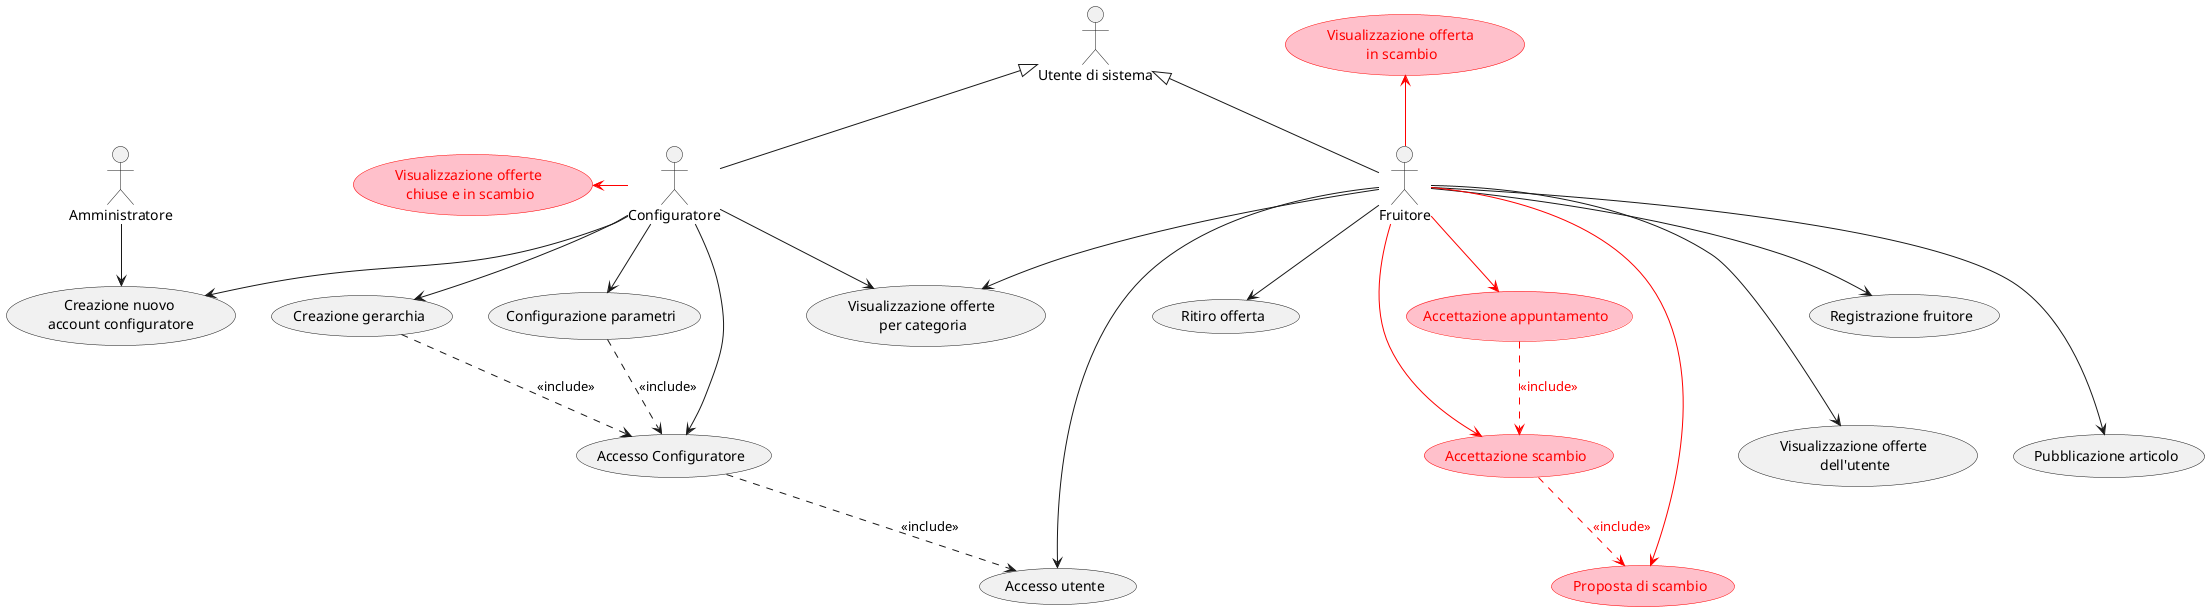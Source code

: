 @startuml

:Utente di sistema: as user
:Configuratore: as conf
:Amministratore: as adm

conf -up-|> user
conf --> (Accesso Configuratore)
conf --> (Creazione gerarchia)

adm --> (Creazione nuovo \naccount configuratore)
conf --> (Creazione nuovo \naccount configuratore)

(Accesso Configuratore) ..> (Accesso utente): <<include>>
(Creazione gerarchia) ..> (Accesso Configuratore): <<include>>

:Fruitore: as fruit

fruit -up-|> user

(Configurazione parametri)
(Registrazione fruitore)

conf --> (Configurazione parametri)
fruit --> (Registrazione fruitore)
fruit --> (Accesso utente)
(Configurazione parametri) ..> (Accesso Configuratore) : <<include>>

fruit --> (Pubblicazione articolo)
fruit --> (Ritiro offerta)
fruit --> (Visualizzazione offerte \nper categoria)
conf --> (Visualizzazione offerte \nper categoria)
fruit --> (Visualizzazione offerte \ndell'utente)


'VERSIONE 4 ==========================================

(Proposta di scambio) #pink;line:red;text:red
(Accettazione scambio) #pink;line:red;text:red
(Accettazione appuntamento) #pink;line:red;text:red
(Visualizzazione offerta \nin scambio) #pink;line:red;text:red
(Visualizzazione offerte \nchiuse e in scambio) #pink;line:red;text:red

fruit --> (Proposta di scambio) #red;text:red
fruit --> (Accettazione scambio) #red;text:red
fruit --> (Accettazione appuntamento) #red;text:red
fruit -up-> (Visualizzazione offerta \nin scambio) #red;text:red
conf -left-> (Visualizzazione offerte \nchiuse e in scambio) #red;text:red

(Accettazione appuntamento) ..> (Accettazione scambio) #red;text:red : <<include>>
(Accettazione scambio) ..> (Proposta di scambio) #red;text:red : <<include>>

'(Visualizzazione offerte \nchiuse e in scambio) -[hidden]- (Visualizzazione offerte \nper categoria)
(Registrazione fruitore) -[hidden]- (Pubblicazione articolo)
'(Pubblicazione articolo) -[hidden]- (Ritiro offerta)
'(Accettazione appuntamento) -[hidden]- (Ritiro offerta)
(Registrazione fruitore) -[hidden]- (Visualizzazione offerte \ndell'utente)
'(Accettazione appuntamento) -[hidden]- (Visualizzazione offerte \ndell'utente)
'(Visualizzazione offerte \nchiuse e in scambio) -[hidden]- (Visualizzazione offerte \nper categoria)

@enduml
